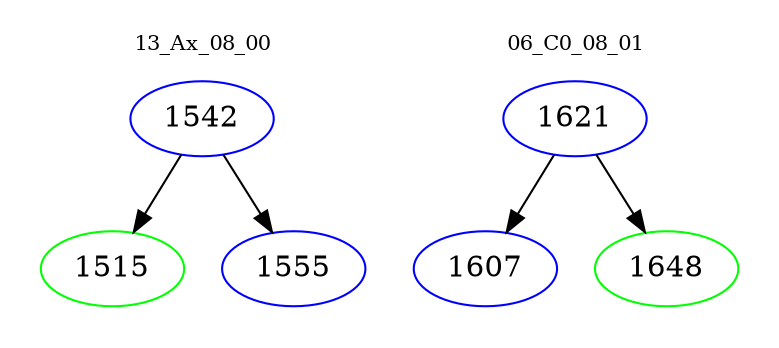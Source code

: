 digraph{
subgraph cluster_0 {
color = white
label = "13_Ax_08_00";
fontsize=10;
T0_1542 [label="1542", color="blue"]
T0_1542 -> T0_1515 [color="black"]
T0_1515 [label="1515", color="green"]
T0_1542 -> T0_1555 [color="black"]
T0_1555 [label="1555", color="blue"]
}
subgraph cluster_1 {
color = white
label = "06_C0_08_01";
fontsize=10;
T1_1621 [label="1621", color="blue"]
T1_1621 -> T1_1607 [color="black"]
T1_1607 [label="1607", color="blue"]
T1_1621 -> T1_1648 [color="black"]
T1_1648 [label="1648", color="green"]
}
}
